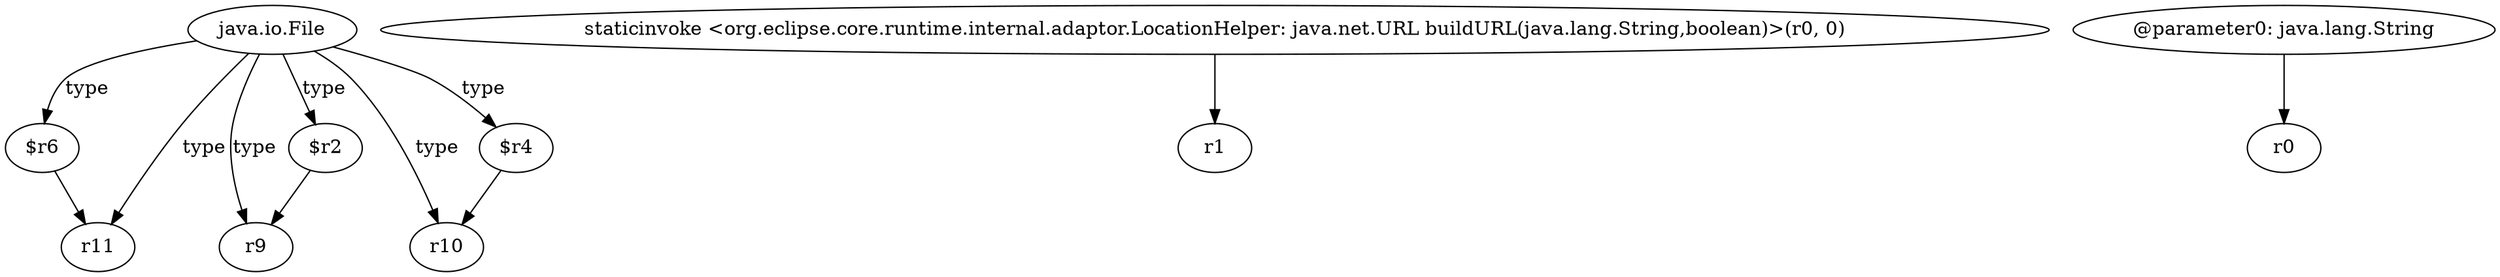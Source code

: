 digraph g {
0[label="$r6"]
1[label="r11"]
0->1[label=""]
2[label="java.io.File"]
2->0[label="type"]
3[label="$r2"]
2->3[label="type"]
4[label="staticinvoke <org.eclipse.core.runtime.internal.adaptor.LocationHelper: java.net.URL buildURL(java.lang.String,boolean)>(r0, 0)"]
5[label="r1"]
4->5[label=""]
6[label="r10"]
2->6[label="type"]
7[label="r9"]
3->7[label=""]
8[label="$r4"]
8->6[label=""]
2->7[label="type"]
9[label="@parameter0: java.lang.String"]
10[label="r0"]
9->10[label=""]
2->8[label="type"]
2->1[label="type"]
}